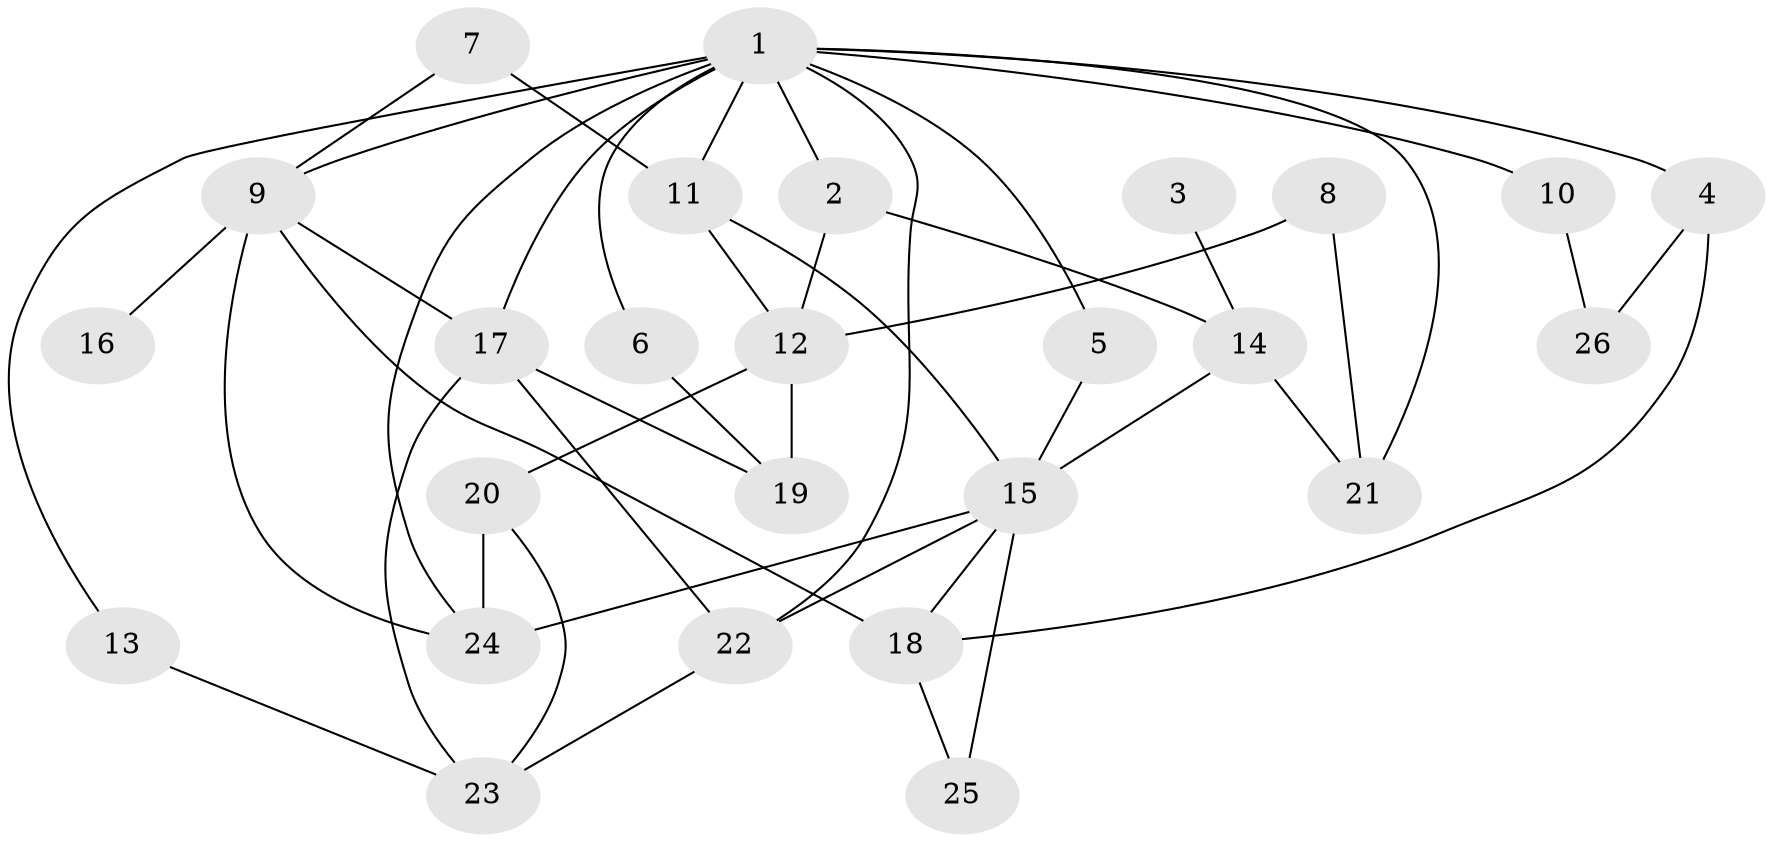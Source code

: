 // original degree distribution, {9: 0.019230769230769232, 5: 0.11538461538461539, 2: 0.34615384615384615, 4: 0.15384615384615385, 1: 0.17307692307692307, 6: 0.038461538461538464, 3: 0.15384615384615385}
// Generated by graph-tools (version 1.1) at 2025/49/03/09/25 03:49:17]
// undirected, 26 vertices, 46 edges
graph export_dot {
graph [start="1"]
  node [color=gray90,style=filled];
  1;
  2;
  3;
  4;
  5;
  6;
  7;
  8;
  9;
  10;
  11;
  12;
  13;
  14;
  15;
  16;
  17;
  18;
  19;
  20;
  21;
  22;
  23;
  24;
  25;
  26;
  1 -- 2 [weight=1.0];
  1 -- 4 [weight=1.0];
  1 -- 5 [weight=1.0];
  1 -- 6 [weight=1.0];
  1 -- 9 [weight=1.0];
  1 -- 10 [weight=1.0];
  1 -- 11 [weight=1.0];
  1 -- 13 [weight=1.0];
  1 -- 17 [weight=1.0];
  1 -- 21 [weight=1.0];
  1 -- 22 [weight=1.0];
  1 -- 24 [weight=1.0];
  2 -- 12 [weight=1.0];
  2 -- 14 [weight=2.0];
  3 -- 14 [weight=1.0];
  4 -- 18 [weight=1.0];
  4 -- 26 [weight=2.0];
  5 -- 15 [weight=1.0];
  6 -- 19 [weight=1.0];
  7 -- 9 [weight=1.0];
  7 -- 11 [weight=1.0];
  8 -- 12 [weight=1.0];
  8 -- 21 [weight=1.0];
  9 -- 16 [weight=1.0];
  9 -- 17 [weight=1.0];
  9 -- 18 [weight=2.0];
  9 -- 24 [weight=1.0];
  10 -- 26 [weight=1.0];
  11 -- 12 [weight=1.0];
  11 -- 15 [weight=1.0];
  12 -- 19 [weight=1.0];
  12 -- 20 [weight=1.0];
  13 -- 23 [weight=1.0];
  14 -- 15 [weight=1.0];
  14 -- 21 [weight=1.0];
  15 -- 18 [weight=1.0];
  15 -- 22 [weight=1.0];
  15 -- 24 [weight=1.0];
  15 -- 25 [weight=1.0];
  17 -- 19 [weight=1.0];
  17 -- 22 [weight=1.0];
  17 -- 23 [weight=1.0];
  18 -- 25 [weight=1.0];
  20 -- 23 [weight=1.0];
  20 -- 24 [weight=2.0];
  22 -- 23 [weight=1.0];
}

